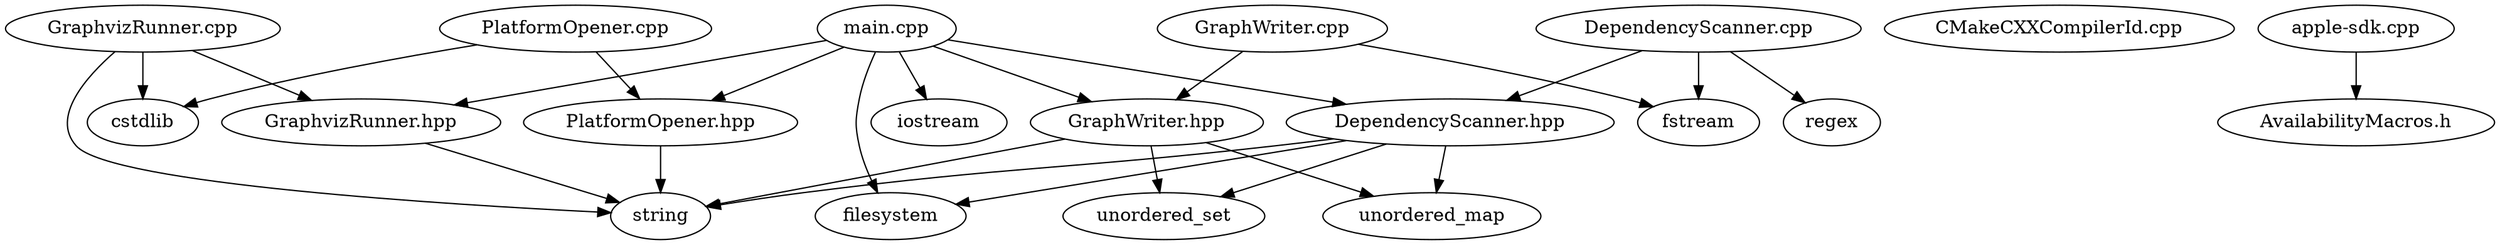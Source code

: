 digraph dependencies {
  "main.cpp" -> "filesystem";
  "main.cpp" -> "iostream";
  "main.cpp" -> "PlatformOpener.hpp";
  "main.cpp" -> "GraphvizRunner.hpp";
  "main.cpp" -> "GraphWriter.hpp";
  "main.cpp" -> "DependencyScanner.hpp";
  "GraphWriter.cpp" -> "fstream";
  "GraphWriter.cpp" -> "GraphWriter.hpp";
  "PlatformOpener.cpp" -> "cstdlib";
  "PlatformOpener.cpp" -> "PlatformOpener.hpp";
  "CMakeCXXCompilerId.cpp";
  "GraphvizRunner.cpp" -> "string";
  "GraphvizRunner.cpp" -> "cstdlib";
  "GraphvizRunner.cpp" -> "GraphvizRunner.hpp";
  "DependencyScanner.cpp" -> "regex";
  "DependencyScanner.cpp" -> "fstream";
  "DependencyScanner.cpp" -> "DependencyScanner.hpp";
  "GraphWriter.hpp" -> "unordered_map";
  "GraphWriter.hpp" -> "unordered_set";
  "GraphWriter.hpp" -> "string";
  "apple-sdk.cpp" -> "AvailabilityMacros.h";
  "DependencyScanner.hpp" -> "filesystem";
  "DependencyScanner.hpp" -> "unordered_map";
  "DependencyScanner.hpp" -> "unordered_set";
  "DependencyScanner.hpp" -> "string";
  "GraphvizRunner.hpp" -> "string";
  "PlatformOpener.hpp" -> "string";
}
